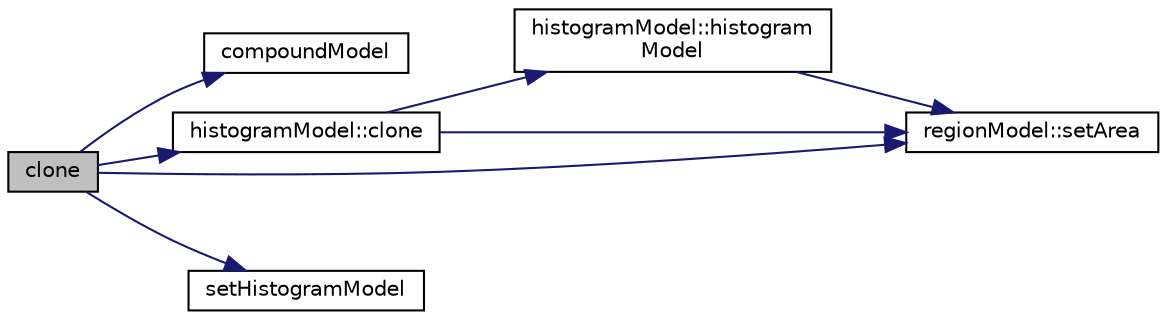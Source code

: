 digraph "clone"
{
  edge [fontname="Helvetica",fontsize="10",labelfontname="Helvetica",labelfontsize="10"];
  node [fontname="Helvetica",fontsize="10",shape=record];
  rankdir="LR";
  Node1 [label="clone",height=0.2,width=0.4,color="black", fillcolor="grey75", style="filled", fontcolor="black"];
  Node1 -> Node2 [color="midnightblue",fontsize="10",style="solid",fontname="Helvetica"];
  Node2 [label="compoundModel",height=0.2,width=0.4,color="black", fillcolor="white", style="filled",URL="$classcompound_model.html#a9229a393b46215fcf2e3c2cefbf766b4"];
  Node1 -> Node3 [color="midnightblue",fontsize="10",style="solid",fontname="Helvetica"];
  Node3 [label="histogramModel::clone",height=0.2,width=0.4,color="black", fillcolor="white", style="filled",URL="$classhistogram_model.html#afac8c5214988e5b0d85dcaffc14c0482"];
  Node3 -> Node4 [color="midnightblue",fontsize="10",style="solid",fontname="Helvetica"];
  Node4 [label="histogramModel::histogram\lModel",height=0.2,width=0.4,color="black", fillcolor="white", style="filled",URL="$classhistogram_model.html#a0d27c454f26ba542788727505f882f19"];
  Node4 -> Node5 [color="midnightblue",fontsize="10",style="solid",fontname="Helvetica"];
  Node5 [label="regionModel::setArea",height=0.2,width=0.4,color="black", fillcolor="white", style="filled",URL="$classregion_model.html#afe1244b3b13a41fad08d9e0d5b5751f0"];
  Node3 -> Node5 [color="midnightblue",fontsize="10",style="solid",fontname="Helvetica"];
  Node1 -> Node6 [color="midnightblue",fontsize="10",style="solid",fontname="Helvetica"];
  Node6 [label="setHistogramModel",height=0.2,width=0.4,color="black", fillcolor="white", style="filled",URL="$classcompound_model.html#acf3f044c7bd0fd8c7a86499a1b1c835b"];
  Node1 -> Node5 [color="midnightblue",fontsize="10",style="solid",fontname="Helvetica"];
}
